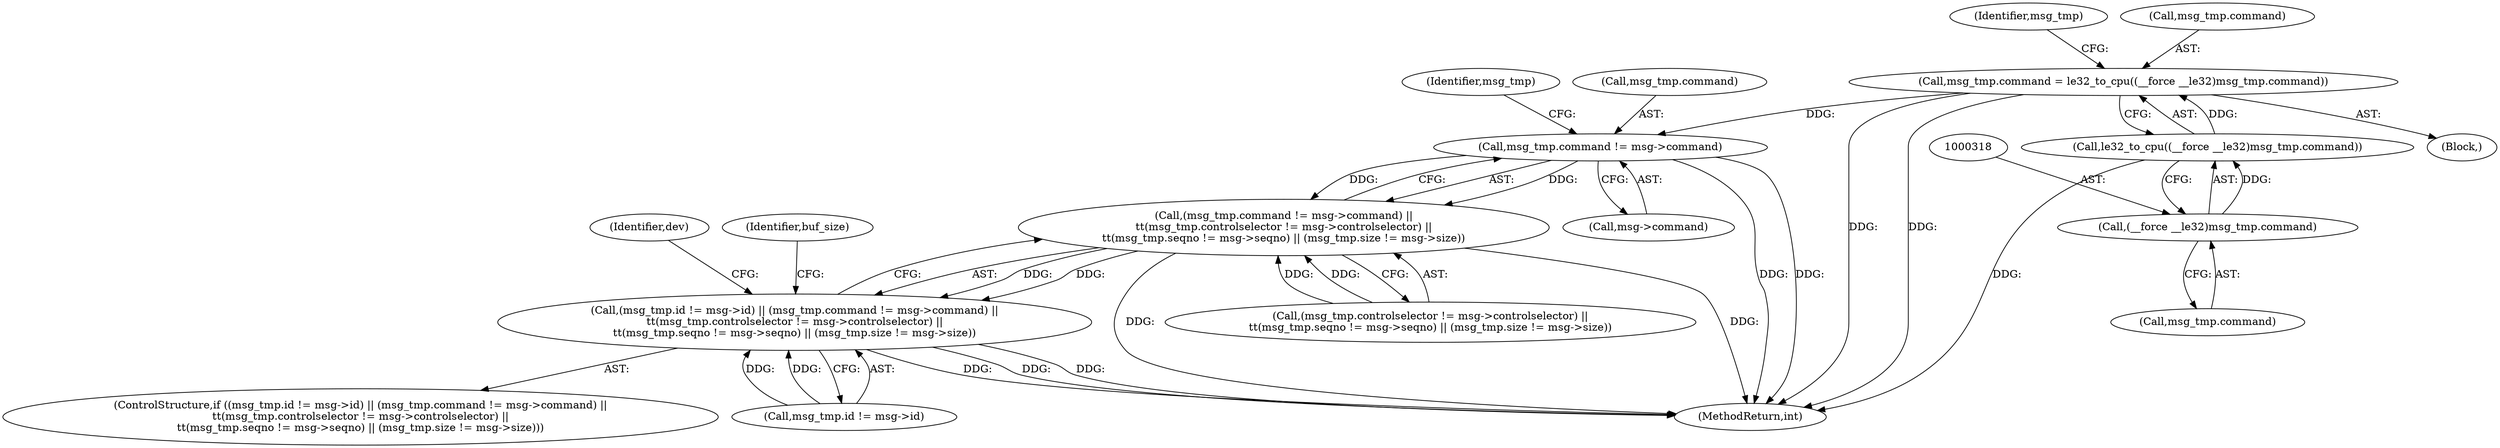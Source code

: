 digraph "0_media-tree_354dd3924a2e43806774953de536257548b5002c@pointer" {
"1000353" [label="(Call,msg_tmp.command != msg->command)"];
"1000312" [label="(Call,msg_tmp.command = le32_to_cpu((__force __le32)msg_tmp.command))"];
"1000316" [label="(Call,le32_to_cpu((__force __le32)msg_tmp.command))"];
"1000317" [label="(Call,(__force __le32)msg_tmp.command)"];
"1000352" [label="(Call,(msg_tmp.command != msg->command) ||\n\t\t(msg_tmp.controlselector != msg->controlselector) ||\n\t\t(msg_tmp.seqno != msg->seqno) || (msg_tmp.size != msg->size))"];
"1000344" [label="(Call,(msg_tmp.id != msg->id) || (msg_tmp.command != msg->command) ||\n\t\t(msg_tmp.controlselector != msg->controlselector) ||\n\t\t(msg_tmp.seqno != msg->seqno) || (msg_tmp.size != msg->size))"];
"1000344" [label="(Call,(msg_tmp.id != msg->id) || (msg_tmp.command != msg->command) ||\n\t\t(msg_tmp.controlselector != msg->controlselector) ||\n\t\t(msg_tmp.seqno != msg->seqno) || (msg_tmp.size != msg->size))"];
"1000352" [label="(Call,(msg_tmp.command != msg->command) ||\n\t\t(msg_tmp.controlselector != msg->controlselector) ||\n\t\t(msg_tmp.seqno != msg->seqno) || (msg_tmp.size != msg->size))"];
"1000343" [label="(ControlStructure,if ((msg_tmp.id != msg->id) || (msg_tmp.command != msg->command) ||\n\t\t(msg_tmp.controlselector != msg->controlselector) ||\n\t\t(msg_tmp.seqno != msg->seqno) || (msg_tmp.size != msg->size)))"];
"1000573" [label="(MethodReturn,int)"];
"1000385" [label="(Identifier,dev)"];
"1000353" [label="(Call,msg_tmp.command != msg->command)"];
"1000363" [label="(Identifier,msg_tmp)"];
"1000316" [label="(Call,le32_to_cpu((__force __le32)msg_tmp.command))"];
"1000324" [label="(Identifier,msg_tmp)"];
"1000357" [label="(Call,msg->command)"];
"1000125" [label="(Block,)"];
"1000312" [label="(Call,msg_tmp.command = le32_to_cpu((__force __le32)msg_tmp.command))"];
"1000360" [label="(Call,(msg_tmp.controlselector != msg->controlselector) ||\n\t\t(msg_tmp.seqno != msg->seqno) || (msg_tmp.size != msg->size))"];
"1000319" [label="(Call,msg_tmp.command)"];
"1000313" [label="(Call,msg_tmp.command)"];
"1000317" [label="(Call,(__force __le32)msg_tmp.command)"];
"1000398" [label="(Identifier,buf_size)"];
"1000345" [label="(Call,msg_tmp.id != msg->id)"];
"1000354" [label="(Call,msg_tmp.command)"];
"1000353" -> "1000352"  [label="AST: "];
"1000353" -> "1000357"  [label="CFG: "];
"1000354" -> "1000353"  [label="AST: "];
"1000357" -> "1000353"  [label="AST: "];
"1000363" -> "1000353"  [label="CFG: "];
"1000352" -> "1000353"  [label="CFG: "];
"1000353" -> "1000573"  [label="DDG: "];
"1000353" -> "1000573"  [label="DDG: "];
"1000353" -> "1000352"  [label="DDG: "];
"1000353" -> "1000352"  [label="DDG: "];
"1000312" -> "1000353"  [label="DDG: "];
"1000312" -> "1000125"  [label="AST: "];
"1000312" -> "1000316"  [label="CFG: "];
"1000313" -> "1000312"  [label="AST: "];
"1000316" -> "1000312"  [label="AST: "];
"1000324" -> "1000312"  [label="CFG: "];
"1000312" -> "1000573"  [label="DDG: "];
"1000312" -> "1000573"  [label="DDG: "];
"1000316" -> "1000312"  [label="DDG: "];
"1000316" -> "1000317"  [label="CFG: "];
"1000317" -> "1000316"  [label="AST: "];
"1000316" -> "1000573"  [label="DDG: "];
"1000317" -> "1000316"  [label="DDG: "];
"1000317" -> "1000319"  [label="CFG: "];
"1000318" -> "1000317"  [label="AST: "];
"1000319" -> "1000317"  [label="AST: "];
"1000352" -> "1000344"  [label="AST: "];
"1000352" -> "1000360"  [label="CFG: "];
"1000360" -> "1000352"  [label="AST: "];
"1000344" -> "1000352"  [label="CFG: "];
"1000352" -> "1000573"  [label="DDG: "];
"1000352" -> "1000573"  [label="DDG: "];
"1000352" -> "1000344"  [label="DDG: "];
"1000352" -> "1000344"  [label="DDG: "];
"1000360" -> "1000352"  [label="DDG: "];
"1000360" -> "1000352"  [label="DDG: "];
"1000344" -> "1000343"  [label="AST: "];
"1000344" -> "1000345"  [label="CFG: "];
"1000345" -> "1000344"  [label="AST: "];
"1000385" -> "1000344"  [label="CFG: "];
"1000398" -> "1000344"  [label="CFG: "];
"1000344" -> "1000573"  [label="DDG: "];
"1000344" -> "1000573"  [label="DDG: "];
"1000344" -> "1000573"  [label="DDG: "];
"1000345" -> "1000344"  [label="DDG: "];
"1000345" -> "1000344"  [label="DDG: "];
}
